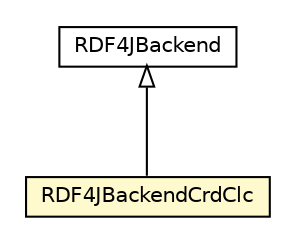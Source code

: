 #!/usr/local/bin/dot
#
# Class diagram 
# Generated by UMLGraph version R5_6-24-gf6e263 (http://www.umlgraph.org/)
#

digraph G {
	edge [fontname="Helvetica",fontsize=10,labelfontname="Helvetica",labelfontsize=10];
	node [fontname="Helvetica",fontsize=10,shape=plaintext];
	nodesep=0.25;
	ranksep=0.5;
	// org.universAAL.context.che.database.impl.RDF4JBackendCrdClc
	c5054 [label=<<table title="org.universAAL.context.che.database.impl.RDF4JBackendCrdClc" border="0" cellborder="1" cellspacing="0" cellpadding="2" port="p" bgcolor="lemonChiffon" href="./RDF4JBackendCrdClc.html">
		<tr><td><table border="0" cellspacing="0" cellpadding="1">
<tr><td align="center" balign="center"> RDF4JBackendCrdClc </td></tr>
		</table></td></tr>
		</table>>, URL="./RDF4JBackendCrdClc.html", fontname="Helvetica", fontcolor="black", fontsize=10.0];
	// org.universAAL.context.che.database.impl.RDF4JBackend
	c5060 [label=<<table title="org.universAAL.context.che.database.impl.RDF4JBackend" border="0" cellborder="1" cellspacing="0" cellpadding="2" port="p" href="./RDF4JBackend.html">
		<tr><td><table border="0" cellspacing="0" cellpadding="1">
<tr><td align="center" balign="center"> RDF4JBackend </td></tr>
		</table></td></tr>
		</table>>, URL="./RDF4JBackend.html", fontname="Helvetica", fontcolor="black", fontsize=10.0];
	//org.universAAL.context.che.database.impl.RDF4JBackendCrdClc extends org.universAAL.context.che.database.impl.RDF4JBackend
	c5060:p -> c5054:p [dir=back,arrowtail=empty];
}

